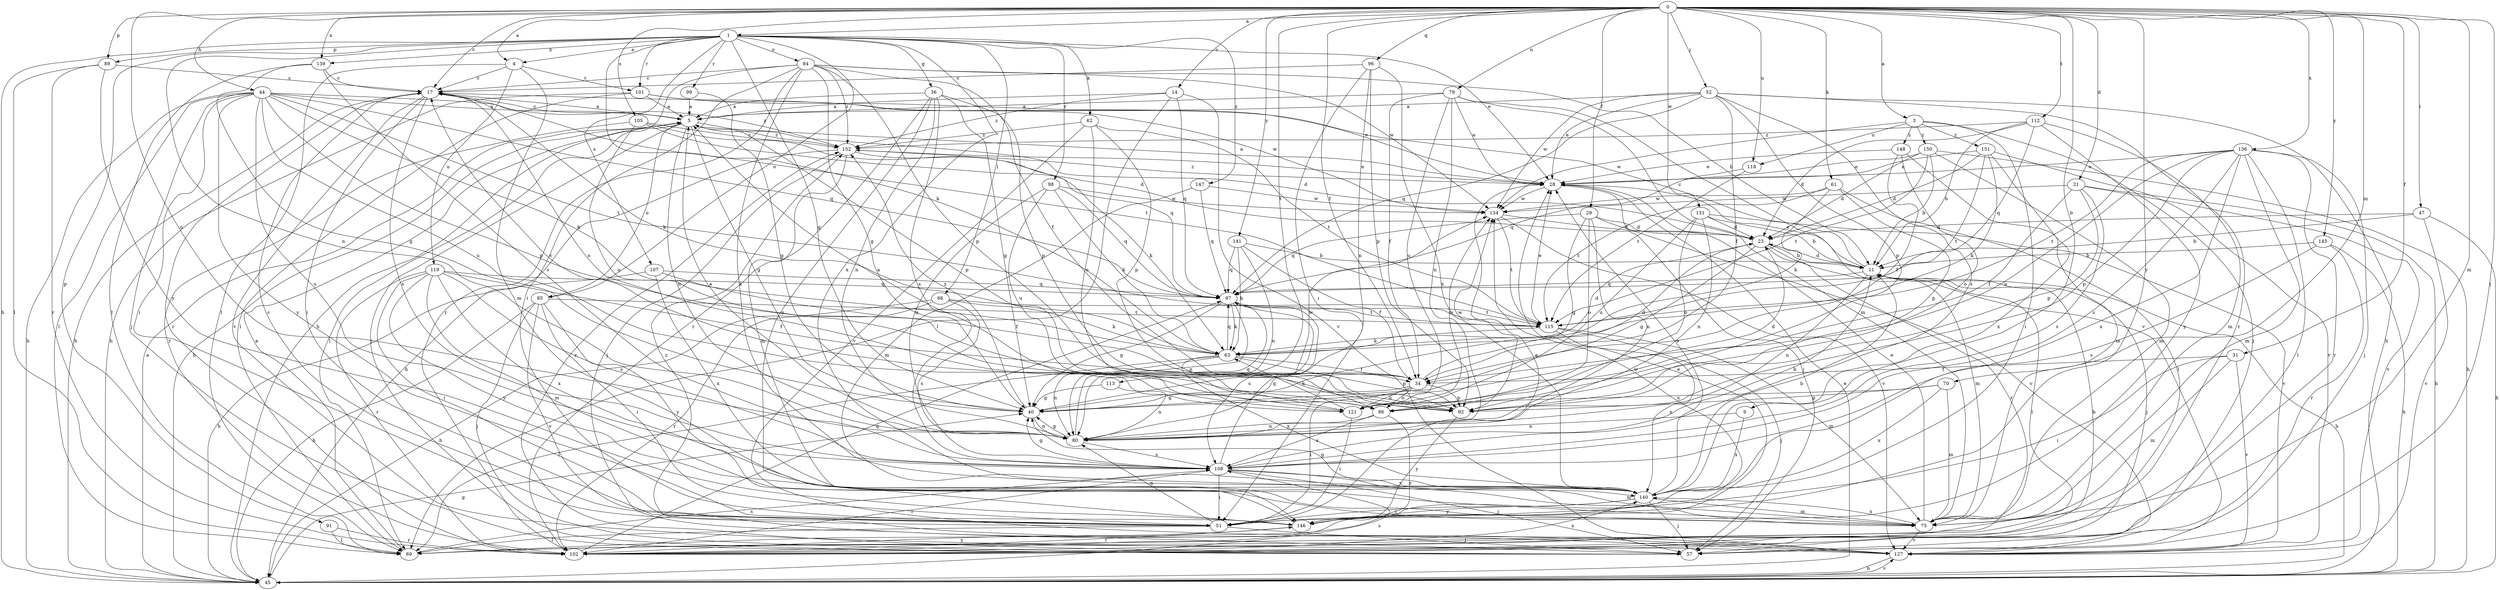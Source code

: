 strict digraph  {
0;
1;
3;
4;
5;
9;
11;
14;
17;
21;
23;
28;
29;
31;
34;
36;
40;
44;
45;
47;
51;
52;
57;
61;
62;
63;
66;
69;
70;
75;
79;
80;
84;
85;
86;
89;
91;
92;
96;
97;
98;
99;
101;
102;
105;
107;
108;
112;
113;
115;
118;
119;
121;
127;
131;
134;
136;
139;
140;
141;
145;
146;
147;
148;
150;
151;
152;
0 -> 1  [label=a];
0 -> 3  [label=a];
0 -> 4  [label=a];
0 -> 9  [label=b];
0 -> 14  [label=c];
0 -> 17  [label=c];
0 -> 21  [label=d];
0 -> 29  [label=f];
0 -> 31  [label=f];
0 -> 34  [label=f];
0 -> 44  [label=h];
0 -> 47  [label=i];
0 -> 52  [label=j];
0 -> 57  [label=j];
0 -> 61  [label=k];
0 -> 70  [label=m];
0 -> 75  [label=m];
0 -> 79  [label=n];
0 -> 80  [label=n];
0 -> 89  [label=p];
0 -> 96  [label=q];
0 -> 105  [label=s];
0 -> 112  [label=t];
0 -> 113  [label=t];
0 -> 118  [label=u];
0 -> 131  [label=w];
0 -> 136  [label=x];
0 -> 139  [label=x];
0 -> 141  [label=y];
0 -> 145  [label=y];
0 -> 146  [label=y];
1 -> 4  [label=a];
1 -> 28  [label=e];
1 -> 36  [label=g];
1 -> 40  [label=g];
1 -> 45  [label=h];
1 -> 62  [label=k];
1 -> 63  [label=k];
1 -> 66  [label=l];
1 -> 80  [label=n];
1 -> 84  [label=o];
1 -> 85  [label=o];
1 -> 89  [label=p];
1 -> 91  [label=p];
1 -> 98  [label=r];
1 -> 99  [label=r];
1 -> 101  [label=r];
1 -> 107  [label=s];
1 -> 139  [label=x];
1 -> 140  [label=x];
1 -> 147  [label=z];
3 -> 51  [label=i];
3 -> 57  [label=j];
3 -> 118  [label=u];
3 -> 134  [label=w];
3 -> 148  [label=z];
3 -> 150  [label=z];
3 -> 151  [label=z];
4 -> 17  [label=c];
4 -> 69  [label=l];
4 -> 75  [label=m];
4 -> 101  [label=r];
4 -> 119  [label=u];
5 -> 17  [label=c];
5 -> 23  [label=d];
5 -> 40  [label=g];
5 -> 45  [label=h];
5 -> 57  [label=j];
5 -> 69  [label=l];
5 -> 80  [label=n];
5 -> 85  [label=o];
5 -> 92  [label=p];
5 -> 152  [label=z];
9 -> 80  [label=n];
9 -> 140  [label=x];
11 -> 17  [label=c];
11 -> 23  [label=d];
11 -> 28  [label=e];
11 -> 57  [label=j];
11 -> 69  [label=l];
11 -> 80  [label=n];
11 -> 97  [label=q];
14 -> 5  [label=a];
14 -> 69  [label=l];
14 -> 97  [label=q];
14 -> 127  [label=v];
14 -> 152  [label=z];
17 -> 5  [label=a];
17 -> 45  [label=h];
17 -> 51  [label=i];
17 -> 63  [label=k];
17 -> 86  [label=o];
17 -> 102  [label=r];
17 -> 108  [label=s];
17 -> 115  [label=t];
17 -> 127  [label=v];
21 -> 34  [label=f];
21 -> 45  [label=h];
21 -> 92  [label=p];
21 -> 108  [label=s];
21 -> 127  [label=v];
21 -> 134  [label=w];
23 -> 11  [label=b];
23 -> 40  [label=g];
23 -> 75  [label=m];
23 -> 102  [label=r];
28 -> 5  [label=a];
28 -> 57  [label=j];
28 -> 134  [label=w];
28 -> 152  [label=z];
29 -> 23  [label=d];
29 -> 40  [label=g];
29 -> 80  [label=n];
29 -> 86  [label=o];
29 -> 97  [label=q];
29 -> 127  [label=v];
31 -> 34  [label=f];
31 -> 51  [label=i];
31 -> 75  [label=m];
31 -> 127  [label=v];
34 -> 23  [label=d];
34 -> 40  [label=g];
34 -> 51  [label=i];
34 -> 86  [label=o];
34 -> 92  [label=p];
34 -> 121  [label=u];
36 -> 5  [label=a];
36 -> 40  [label=g];
36 -> 80  [label=n];
36 -> 92  [label=p];
36 -> 102  [label=r];
36 -> 108  [label=s];
36 -> 146  [label=y];
40 -> 23  [label=d];
40 -> 80  [label=n];
40 -> 134  [label=w];
40 -> 152  [label=z];
44 -> 5  [label=a];
44 -> 45  [label=h];
44 -> 51  [label=i];
44 -> 57  [label=j];
44 -> 63  [label=k];
44 -> 69  [label=l];
44 -> 92  [label=p];
44 -> 97  [label=q];
44 -> 108  [label=s];
44 -> 115  [label=t];
44 -> 121  [label=u];
44 -> 146  [label=y];
44 -> 152  [label=z];
45 -> 5  [label=a];
45 -> 11  [label=b];
45 -> 28  [label=e];
45 -> 40  [label=g];
45 -> 108  [label=s];
45 -> 127  [label=v];
47 -> 11  [label=b];
47 -> 23  [label=d];
47 -> 45  [label=h];
47 -> 127  [label=v];
51 -> 17  [label=c];
51 -> 28  [label=e];
51 -> 57  [label=j];
51 -> 69  [label=l];
51 -> 80  [label=n];
52 -> 5  [label=a];
52 -> 28  [label=e];
52 -> 34  [label=f];
52 -> 45  [label=h];
52 -> 92  [label=p];
52 -> 97  [label=q];
52 -> 102  [label=r];
52 -> 108  [label=s];
52 -> 134  [label=w];
57 -> 152  [label=z];
61 -> 63  [label=k];
61 -> 69  [label=l];
61 -> 92  [label=p];
61 -> 115  [label=t];
61 -> 134  [label=w];
62 -> 86  [label=o];
62 -> 92  [label=p];
62 -> 115  [label=t];
62 -> 127  [label=v];
62 -> 152  [label=z];
63 -> 23  [label=d];
63 -> 34  [label=f];
63 -> 69  [label=l];
63 -> 80  [label=n];
63 -> 92  [label=p];
63 -> 97  [label=q];
63 -> 140  [label=x];
66 -> 45  [label=h];
66 -> 63  [label=k];
66 -> 102  [label=r];
66 -> 108  [label=s];
66 -> 115  [label=t];
69 -> 5  [label=a];
69 -> 28  [label=e];
69 -> 108  [label=s];
70 -> 75  [label=m];
70 -> 92  [label=p];
70 -> 121  [label=u];
70 -> 140  [label=x];
75 -> 28  [label=e];
75 -> 127  [label=v];
75 -> 140  [label=x];
79 -> 5  [label=a];
79 -> 28  [label=e];
79 -> 34  [label=f];
79 -> 75  [label=m];
79 -> 80  [label=n];
79 -> 121  [label=u];
79 -> 127  [label=v];
80 -> 5  [label=a];
80 -> 40  [label=g];
80 -> 97  [label=q];
80 -> 108  [label=s];
84 -> 11  [label=b];
84 -> 17  [label=c];
84 -> 34  [label=f];
84 -> 40  [label=g];
84 -> 45  [label=h];
84 -> 51  [label=i];
84 -> 92  [label=p];
84 -> 102  [label=r];
84 -> 134  [label=w];
84 -> 140  [label=x];
84 -> 152  [label=z];
85 -> 45  [label=h];
85 -> 51  [label=i];
85 -> 57  [label=j];
85 -> 115  [label=t];
85 -> 127  [label=v];
85 -> 146  [label=y];
86 -> 80  [label=n];
86 -> 102  [label=r];
86 -> 108  [label=s];
89 -> 17  [label=c];
89 -> 69  [label=l];
89 -> 102  [label=r];
89 -> 146  [label=y];
91 -> 69  [label=l];
91 -> 102  [label=r];
92 -> 134  [label=w];
92 -> 146  [label=y];
96 -> 17  [label=c];
96 -> 51  [label=i];
96 -> 80  [label=n];
96 -> 92  [label=p];
96 -> 140  [label=x];
97 -> 40  [label=g];
97 -> 63  [label=k];
97 -> 80  [label=n];
97 -> 108  [label=s];
97 -> 115  [label=t];
98 -> 63  [label=k];
98 -> 80  [label=n];
98 -> 97  [label=q];
98 -> 121  [label=u];
98 -> 134  [label=w];
99 -> 5  [label=a];
99 -> 40  [label=g];
101 -> 5  [label=a];
101 -> 28  [label=e];
101 -> 45  [label=h];
101 -> 69  [label=l];
101 -> 134  [label=w];
102 -> 11  [label=b];
102 -> 97  [label=q];
102 -> 140  [label=x];
102 -> 146  [label=y];
105 -> 23  [label=d];
105 -> 86  [label=o];
105 -> 97  [label=q];
105 -> 102  [label=r];
105 -> 152  [label=z];
107 -> 34  [label=f];
107 -> 45  [label=h];
107 -> 97  [label=q];
107 -> 140  [label=x];
108 -> 11  [label=b];
108 -> 40  [label=g];
108 -> 51  [label=i];
108 -> 57  [label=j];
108 -> 75  [label=m];
108 -> 97  [label=q];
108 -> 102  [label=r];
108 -> 140  [label=x];
112 -> 11  [label=b];
112 -> 23  [label=d];
112 -> 75  [label=m];
112 -> 97  [label=q];
112 -> 146  [label=y];
112 -> 152  [label=z];
113 -> 40  [label=g];
113 -> 80  [label=n];
115 -> 28  [label=e];
115 -> 57  [label=j];
115 -> 63  [label=k];
115 -> 75  [label=m];
115 -> 140  [label=x];
118 -> 97  [label=q];
118 -> 115  [label=t];
119 -> 34  [label=f];
119 -> 51  [label=i];
119 -> 75  [label=m];
119 -> 97  [label=q];
119 -> 102  [label=r];
119 -> 108  [label=s];
119 -> 140  [label=x];
119 -> 146  [label=y];
121 -> 5  [label=a];
121 -> 17  [label=c];
121 -> 51  [label=i];
121 -> 63  [label=k];
121 -> 134  [label=w];
127 -> 45  [label=h];
127 -> 152  [label=z];
131 -> 11  [label=b];
131 -> 23  [label=d];
131 -> 80  [label=n];
131 -> 86  [label=o];
131 -> 121  [label=u];
131 -> 127  [label=v];
134 -> 23  [label=d];
134 -> 115  [label=t];
134 -> 127  [label=v];
136 -> 28  [label=e];
136 -> 57  [label=j];
136 -> 69  [label=l];
136 -> 75  [label=m];
136 -> 92  [label=p];
136 -> 102  [label=r];
136 -> 108  [label=s];
136 -> 115  [label=t];
136 -> 121  [label=u];
136 -> 140  [label=x];
139 -> 17  [label=c];
139 -> 40  [label=g];
139 -> 69  [label=l];
139 -> 108  [label=s];
140 -> 11  [label=b];
140 -> 28  [label=e];
140 -> 40  [label=g];
140 -> 51  [label=i];
140 -> 57  [label=j];
140 -> 75  [label=m];
140 -> 146  [label=y];
141 -> 11  [label=b];
141 -> 34  [label=f];
141 -> 63  [label=k];
141 -> 80  [label=n];
141 -> 97  [label=q];
145 -> 11  [label=b];
145 -> 45  [label=h];
145 -> 102  [label=r];
145 -> 108  [label=s];
146 -> 102  [label=r];
146 -> 134  [label=w];
147 -> 75  [label=m];
147 -> 97  [label=q];
147 -> 134  [label=w];
148 -> 28  [label=e];
148 -> 34  [label=f];
148 -> 75  [label=m];
148 -> 86  [label=o];
150 -> 11  [label=b];
150 -> 23  [label=d];
150 -> 28  [label=e];
150 -> 45  [label=h];
150 -> 75  [label=m];
150 -> 115  [label=t];
151 -> 23  [label=d];
151 -> 28  [label=e];
151 -> 63  [label=k];
151 -> 115  [label=t];
151 -> 127  [label=v];
151 -> 140  [label=x];
152 -> 28  [label=e];
152 -> 45  [label=h];
152 -> 57  [label=j];
152 -> 63  [label=k];
152 -> 75  [label=m];
}
